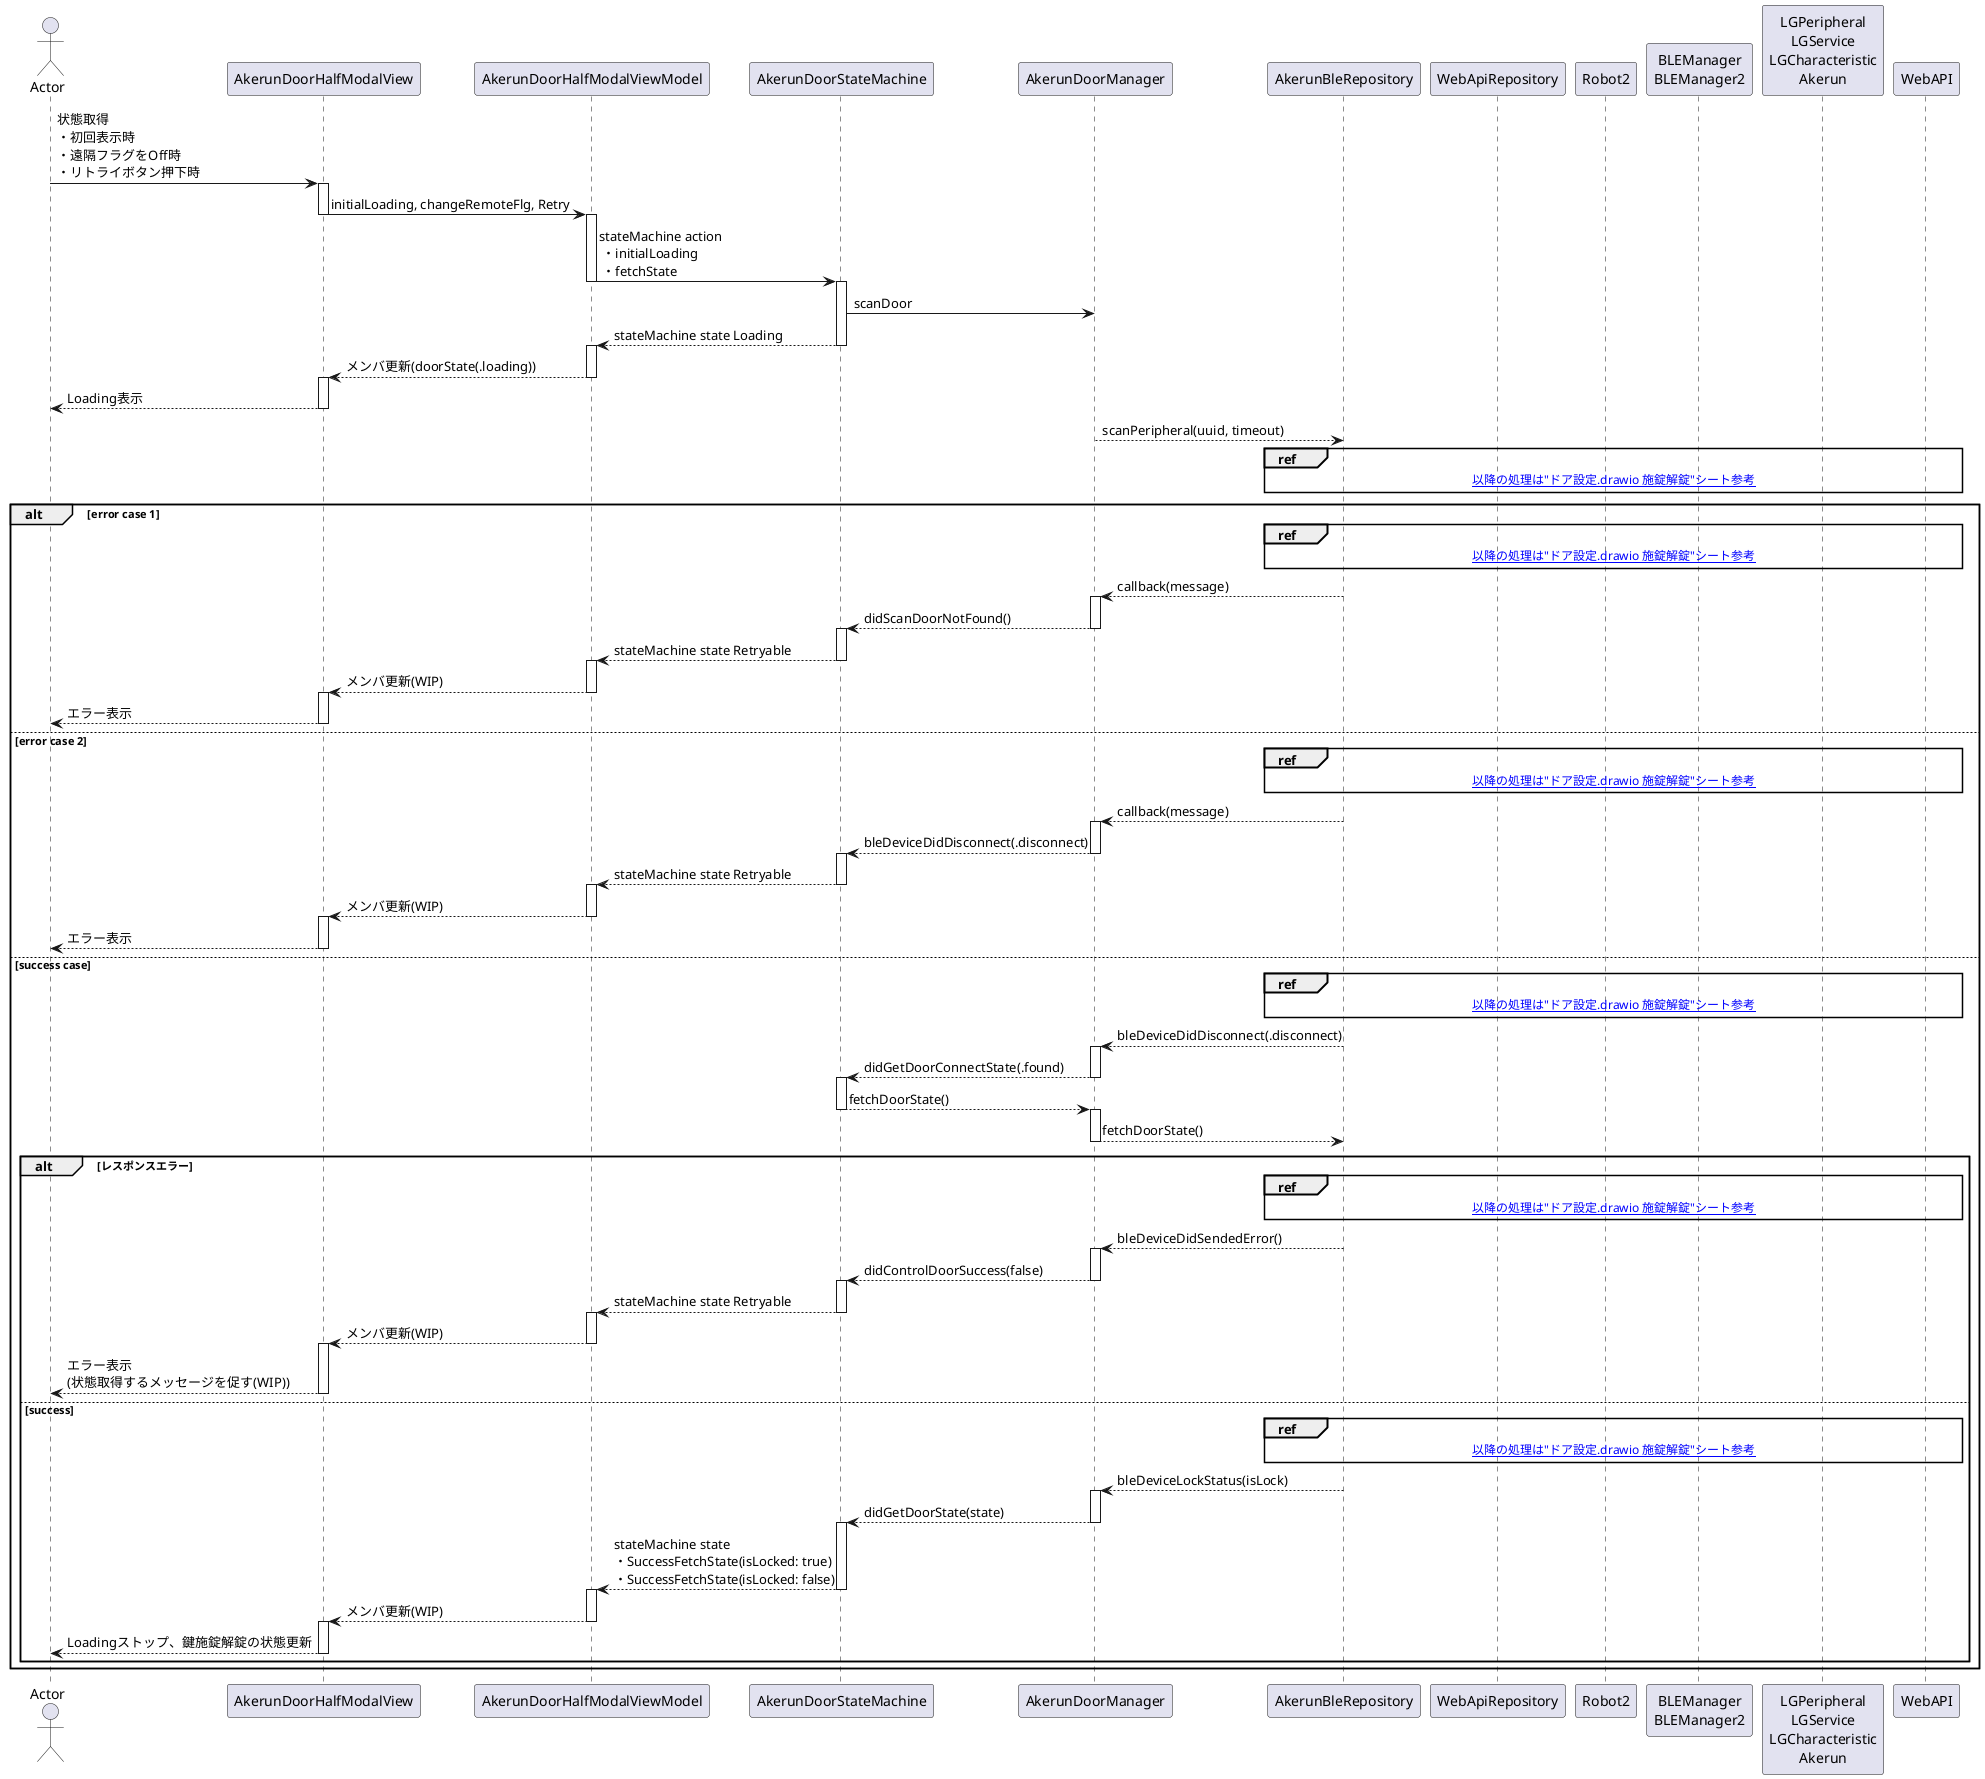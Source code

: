@startuml

actor Actor

participant AkerunDoorHalfModalView
participant AkerunDoorHalfModalViewModel
participant AkerunDoorStateMachine
participant AkerunDoorManager
participant AkerunBleRepository
participant WebApiRepository
participant Robot2
participant "BLEManager\nBLEManager2"
participant "LGPeripheral\nLGService\nLGCharacteristic\nAkerun"
participant WebAPI

Actor -> AkerunDoorHalfModalView: 状態取得\n・初回表示時\n・遠隔フラグをOff時\n・リトライボタン押下時

activate AkerunDoorHalfModalView
AkerunDoorHalfModalView -> AkerunDoorHalfModalViewModel: initialLoading, changeRemoteFlg, Retry
deactivate

activate AkerunDoorHalfModalViewModel
AkerunDoorHalfModalViewModel -> AkerunDoorStateMachine: stateMachine action \n ・initialLoading\n ・fetchState
deactivate

activate AkerunDoorStateMachine
AkerunDoorStateMachine -> AkerunDoorManager: scanDoor
AkerunDoorHalfModalViewModel <-- AkerunDoorStateMachine: stateMachine state Loading
deactivate

activate AkerunDoorHalfModalViewModel
AkerunDoorHalfModalView <-- AkerunDoorHalfModalViewModel: メンバ更新(doorState(.loading))
deactivate

activate AkerunDoorHalfModalView
Actor <-- AkerunDoorHalfModalView: Loading表示
deactivate

AkerunDoorManager --> AkerunBleRepository: scanPeripheral(uuid, timeout)

ref over AkerunBleRepository, WebAPI: [[https://app.diagrams.net/#G1987uFyvHc8fhaeYvlSX1mmRZ4jwHpd2c 以降の処理は"ドア設定.drawio 施錠解錠"シート参考]]

alt error case 1

ref over AkerunBleRepository, WebAPI: [[https://app.diagrams.net/#G1987uFyvHc8fhaeYvlSX1mmRZ4jwHpd2c 以降の処理は"ドア設定.drawio 施錠解錠"シート参考]]
AkerunDoorManager <-- AkerunBleRepository: callback(message)

activate AkerunDoorManager
AkerunDoorStateMachine <-- AkerunDoorManager: didScanDoorNotFound()
deactivate

activate AkerunDoorStateMachine
AkerunDoorHalfModalViewModel <-- AkerunDoorStateMachine: stateMachine state Retryable
deactivate

activate AkerunDoorHalfModalViewModel
AkerunDoorHalfModalView <-- AkerunDoorHalfModalViewModel: メンバ更新(WIP)
deactivate

activate AkerunDoorHalfModalView
Actor <-- AkerunDoorHalfModalView: エラー表示
deactivate

else error case 2 

ref over AkerunBleRepository, WebAPI: [[https://app.diagrams.net/#G1987uFyvHc8fhaeYvlSX1mmRZ4jwHpd2c 以降の処理は"ドア設定.drawio 施錠解錠"シート参考]]
AkerunDoorManager <-- AkerunBleRepository: callback(message)

activate AkerunDoorManager
AkerunDoorStateMachine <-- AkerunDoorManager: bleDeviceDidDisconnect(.disconnect)
deactivate

activate AkerunDoorStateMachine
AkerunDoorHalfModalViewModel <-- AkerunDoorStateMachine: stateMachine state Retryable
deactivate

activate AkerunDoorHalfModalViewModel
AkerunDoorHalfModalView <-- AkerunDoorHalfModalViewModel: メンバ更新(WIP)
deactivate

activate AkerunDoorHalfModalView
Actor <-- AkerunDoorHalfModalView: エラー表示
deactivate

else success case

ref over AkerunBleRepository, WebAPI: [[https://app.diagrams.net/#G1987uFyvHc8fhaeYvlSX1mmRZ4jwHpd2c 以降の処理は"ドア設定.drawio 施錠解錠"シート参考]]
AkerunDoorManager <-- AkerunBleRepository: bleDeviceDidDisconnect(.disconnect)

activate AkerunDoorManager
AkerunDoorStateMachine <-- AkerunDoorManager: didGetDoorConnectState(.found)
deactivate

activate AkerunDoorStateMachine
AkerunDoorStateMachine --> AkerunDoorManager: fetchDoorState()
deactivate

activate AkerunDoorManager
AkerunDoorManager --> AkerunBleRepository: fetchDoorState()
deactivate


alt レスポンスエラー

ref over AkerunBleRepository, WebAPI: [[https://app.diagrams.net/#G1987uFyvHc8fhaeYvlSX1mmRZ4jwHpd2c 以降の処理は"ドア設定.drawio 施錠解錠"シート参考]]
AkerunDoorManager <-- AkerunBleRepository: bleDeviceDidSendedError()

activate AkerunDoorManager
AkerunDoorStateMachine <-- AkerunDoorManager: didControlDoorSuccess(false)
deactivate

activate AkerunDoorStateMachine
AkerunDoorHalfModalViewModel <-- AkerunDoorStateMachine: stateMachine state Retryable
deactivate

activate AkerunDoorHalfModalViewModel
AkerunDoorHalfModalView <-- AkerunDoorHalfModalViewModel: メンバ更新(WIP)
deactivate

activate AkerunDoorHalfModalView
Actor <-- AkerunDoorHalfModalView: エラー表示\n(状態取得するメッセージを促す(WIP))
deactivate

else success

ref over AkerunBleRepository, WebAPI: [[https://app.diagrams.net/#G1987uFyvHc8fhaeYvlSX1mmRZ4jwHpd2c 以降の処理は"ドア設定.drawio 施錠解錠"シート参考]]
AkerunDoorManager <-- AkerunBleRepository: bleDeviceLockStatus(isLock)

activate AkerunDoorManager
AkerunDoorStateMachine <-- AkerunDoorManager: didGetDoorState(state)
deactivate

activate AkerunDoorStateMachine
AkerunDoorHalfModalViewModel <-- AkerunDoorStateMachine: stateMachine state\n・SuccessFetchState(isLocked: true)\n・SuccessFetchState(isLocked: false)
deactivate

activate AkerunDoorHalfModalViewModel
AkerunDoorHalfModalView <-- AkerunDoorHalfModalViewModel: メンバ更新(WIP)
deactivate

activate AkerunDoorHalfModalView
Actor <-- AkerunDoorHalfModalView: Loadingストップ、鍵施錠解錠の状態更新
deactivate

end

end

@enduml